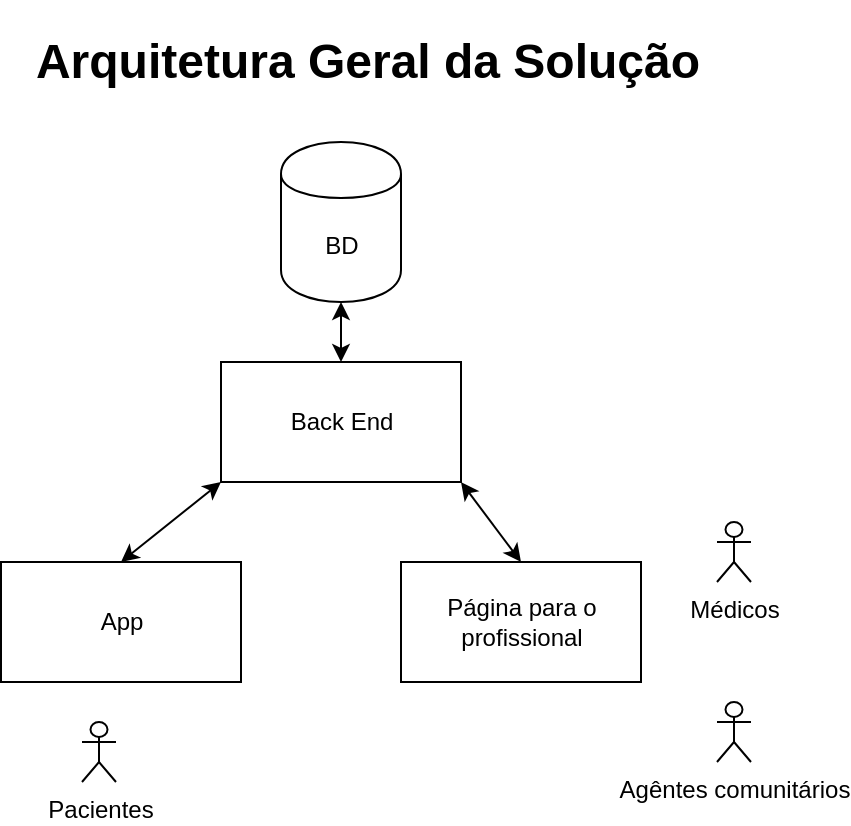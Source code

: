 <mxfile version="12.6.5" type="device" pages="5"><diagram id="qaNZtB8hehOzcDAfxgiG" name="Arquitetura geral"><mxGraphModel dx="1186" dy="1849" grid="1" gridSize="10" guides="1" tooltips="1" connect="1" arrows="1" fold="1" page="1" pageScale="1" pageWidth="827" pageHeight="1169" math="0" shadow="0"><root><mxCell id="0"/><mxCell id="1" parent="0"/><mxCell id="4RgJW5T_odvc2eoYFoMm-1" value="App" style="rounded=0;whiteSpace=wrap;html=1;" parent="1" vertex="1"><mxGeometry x="222.5" y="-880" width="120" height="60" as="geometry"/></mxCell><mxCell id="4RgJW5T_odvc2eoYFoMm-2" value="Back End" style="rounded=0;whiteSpace=wrap;html=1;" parent="1" vertex="1"><mxGeometry x="332.5" y="-980" width="120" height="60" as="geometry"/></mxCell><mxCell id="4RgJW5T_odvc2eoYFoMm-3" value="Página para o profissional" style="rounded=0;whiteSpace=wrap;html=1;" parent="1" vertex="1"><mxGeometry x="422.5" y="-880" width="120" height="60" as="geometry"/></mxCell><mxCell id="4RgJW5T_odvc2eoYFoMm-5" value="BD" style="shape=cylinder;whiteSpace=wrap;html=1;boundedLbl=1;backgroundOutline=1;" parent="1" vertex="1"><mxGeometry x="362.5" y="-1090" width="60" height="80" as="geometry"/></mxCell><mxCell id="4RgJW5T_odvc2eoYFoMm-6" value="" style="endArrow=classic;startArrow=classic;html=1;exitX=0.5;exitY=0;exitDx=0;exitDy=0;entryX=0;entryY=1;entryDx=0;entryDy=0;" parent="1" source="4RgJW5T_odvc2eoYFoMm-1" target="4RgJW5T_odvc2eoYFoMm-2" edge="1"><mxGeometry width="50" height="50" relative="1" as="geometry"><mxPoint x="312.5" y="-870" as="sourcePoint"/><mxPoint x="362.5" y="-920" as="targetPoint"/></mxGeometry></mxCell><mxCell id="4RgJW5T_odvc2eoYFoMm-7" value="" style="endArrow=classic;startArrow=classic;html=1;exitX=1;exitY=1;exitDx=0;exitDy=0;entryX=0.5;entryY=0;entryDx=0;entryDy=0;" parent="1" source="4RgJW5T_odvc2eoYFoMm-2" target="4RgJW5T_odvc2eoYFoMm-3" edge="1"><mxGeometry width="50" height="50" relative="1" as="geometry"><mxPoint x="502.5" y="-890" as="sourcePoint"/><mxPoint x="552.5" y="-940" as="targetPoint"/></mxGeometry></mxCell><mxCell id="4RgJW5T_odvc2eoYFoMm-8" value="" style="endArrow=classic;startArrow=classic;html=1;entryX=0.5;entryY=1;entryDx=0;entryDy=0;exitX=0.5;exitY=0;exitDx=0;exitDy=0;" parent="1" source="4RgJW5T_odvc2eoYFoMm-2" target="4RgJW5T_odvc2eoYFoMm-5" edge="1"><mxGeometry width="50" height="50" relative="1" as="geometry"><mxPoint x="272.5" y="-980" as="sourcePoint"/><mxPoint x="322.5" y="-1030" as="targetPoint"/></mxGeometry></mxCell><mxCell id="4RgJW5T_odvc2eoYFoMm-9" value="&lt;h1&gt;Arquitetura Geral da Solução&lt;/h1&gt;" style="text;html=1;strokeColor=none;fillColor=none;align=center;verticalAlign=middle;whiteSpace=wrap;rounded=0;" parent="1" vertex="1"><mxGeometry x="230.5" y="-1140" width="350" height="20" as="geometry"/></mxCell><mxCell id="Xud-455Ee1AgRQv5LhMq-1" value="Pacientes" style="shape=umlActor;verticalLabelPosition=bottom;labelBackgroundColor=#ffffff;verticalAlign=top;html=1;outlineConnect=0;" parent="1" vertex="1"><mxGeometry x="263" y="-800" width="17" height="30" as="geometry"/></mxCell><mxCell id="Xud-455Ee1AgRQv5LhMq-2" value="Médicos" style="shape=umlActor;verticalLabelPosition=bottom;labelBackgroundColor=#ffffff;verticalAlign=top;html=1;outlineConnect=0;" parent="1" vertex="1"><mxGeometry x="580.5" y="-900" width="17" height="30" as="geometry"/></mxCell><mxCell id="Xud-455Ee1AgRQv5LhMq-3" value="Agêntes comunitários" style="shape=umlActor;verticalLabelPosition=bottom;labelBackgroundColor=#ffffff;verticalAlign=top;html=1;outlineConnect=0;" parent="1" vertex="1"><mxGeometry x="580.5" y="-810" width="17" height="30" as="geometry"/></mxCell></root></mxGraphModel></diagram><diagram id="oDzjetGP3NjsV-rKWIDh" name="Aplicativo"><mxGraphModel dx="1186" dy="1849" grid="1" gridSize="10" guides="1" tooltips="1" connect="1" arrows="1" fold="1" page="1" pageScale="1" pageWidth="827" pageHeight="1169" math="0" shadow="0"><root><mxCell id="UVnY3YTlxiIPXA3kK6L--0"/><mxCell id="UVnY3YTlxiIPXA3kK6L--1" parent="UVnY3YTlxiIPXA3kK6L--0"/><mxCell id="IRtKagpQWkolIu6cH3LU-0" value="&lt;h1&gt;Aplicativo&lt;/h1&gt;" style="text;html=1;strokeColor=none;fillColor=none;align=center;verticalAlign=middle;whiteSpace=wrap;rounded=0;" parent="UVnY3YTlxiIPXA3kK6L--1" vertex="1"><mxGeometry x="272.5" y="-1140" width="200" height="20" as="geometry"/></mxCell><mxCell id="IRtKagpQWkolIu6cH3LU-1" value="Realizar o cadastro &lt;br&gt;das Casas ( Endereço)&amp;nbsp;" style="rounded=0;whiteSpace=wrap;html=1;" parent="UVnY3YTlxiIPXA3kK6L--1" vertex="1"><mxGeometry x="190" y="-1102" width="110" height="100" as="geometry"/></mxCell><mxCell id="IRtKagpQWkolIu6cH3LU-2" value="Cadastro de pessoas por casa" style="whiteSpace=wrap;html=1;aspect=fixed;" parent="UVnY3YTlxiIPXA3kK6L--1" vertex="1"><mxGeometry x="342.5" y="-1102" width="100" height="100" as="geometry"/></mxCell><mxCell id="IRtKagpQWkolIu6cH3LU-3" value="Cadastrar o Exame por cada Pessoa" style="whiteSpace=wrap;html=1;aspect=fixed;" parent="UVnY3YTlxiIPXA3kK6L--1" vertex="1"><mxGeometry x="470" y="-1102" width="100" height="100" as="geometry"/></mxCell><mxCell id="IRtKagpQWkolIu6cH3LU-4" value="Exame de Oximetria" style="rounded=0;whiteSpace=wrap;html=1;" parent="UVnY3YTlxiIPXA3kK6L--1" vertex="1"><mxGeometry x="555" y="-932" width="70" height="80" as="geometry"/></mxCell><mxCell id="IRtKagpQWkolIu6cH3LU-5" value="" style="endArrow=classic;startArrow=classic;html=1;entryX=0.5;entryY=1;entryDx=0;entryDy=0;exitX=0.5;exitY=0;exitDx=0;exitDy=0;" parent="UVnY3YTlxiIPXA3kK6L--1" source="IRtKagpQWkolIu6cH3LU-4" target="IRtKagpQWkolIu6cH3LU-3" edge="1"><mxGeometry width="50" height="50" relative="1" as="geometry"><mxPoint x="485" y="-932" as="sourcePoint"/><mxPoint x="535" y="-982" as="targetPoint"/></mxGeometry></mxCell><mxCell id="IRtKagpQWkolIu6cH3LU-6" value="Inserção dos dados térmicos e Anamnese" style="whiteSpace=wrap;html=1;aspect=fixed;" parent="UVnY3YTlxiIPXA3kK6L--1" vertex="1"><mxGeometry x="408.75" y="-932" width="80" height="80" as="geometry"/></mxCell><mxCell id="IRtKagpQWkolIu6cH3LU-7" value="" style="endArrow=classic;startArrow=classic;html=1;entryX=0.5;entryY=1;entryDx=0;entryDy=0;exitX=0.5;exitY=0;exitDx=0;exitDy=0;" parent="UVnY3YTlxiIPXA3kK6L--1" source="IRtKagpQWkolIu6cH3LU-6" target="IRtKagpQWkolIu6cH3LU-3" edge="1"><mxGeometry width="50" height="50" relative="1" as="geometry"><mxPoint x="475" y="-932" as="sourcePoint"/><mxPoint x="525" y="-982" as="targetPoint"/></mxGeometry></mxCell></root></mxGraphModel></diagram><diagram id="JD9NyaOeqYIlpYLVtr34" name="Dashboard"><mxGraphModel dx="1186" dy="1849" grid="1" gridSize="10" guides="1" tooltips="1" connect="1" arrows="1" fold="1" page="1" pageScale="1" pageWidth="827" pageHeight="1169" math="0" shadow="0"><root><mxCell id="TzFh-9svOfa3DABFII-H-0"/><mxCell id="TzFh-9svOfa3DABFII-H-1" parent="TzFh-9svOfa3DABFII-H-0"/><mxCell id="W5PH7kbyc4OeC-h4fmkH-0" value="&lt;h1&gt;Dashboard&lt;/h1&gt;" style="text;html=1;strokeColor=none;fillColor=none;align=center;verticalAlign=middle;whiteSpace=wrap;rounded=0;" vertex="1" parent="TzFh-9svOfa3DABFII-H-1"><mxGeometry x="230.5" y="-1140" width="350" height="20" as="geometry"/></mxCell><mxCell id="_U41eosfke64OrBrhEqa-0" value="Exibição das casas, com seus respectivos moradores" style="rounded=0;whiteSpace=wrap;html=1;" vertex="1" parent="TzFh-9svOfa3DABFII-H-1"><mxGeometry x="170" y="-1070" width="120" height="60" as="geometry"/></mxCell><mxCell id="_U41eosfke64OrBrhEqa-1" value="Exibição dos sintomas e medições realizadas pelas pacientes" style="rounded=0;whiteSpace=wrap;html=1;" vertex="1" parent="TzFh-9svOfa3DABFII-H-1"><mxGeometry x="340" y="-1070" width="120" height="60" as="geometry"/></mxCell><mxCell id="_U41eosfke64OrBrhEqa-2" value="Informações de áreas com pessoas com sintomas de Covid-19" style="rounded=0;whiteSpace=wrap;html=1;" vertex="1" parent="TzFh-9svOfa3DABFII-H-1"><mxGeometry x="510" y="-1070" width="120" height="60" as="geometry"/></mxCell></root></mxGraphModel></diagram><diagram id="njDTjqIG3NfKtdwITyUY" name="Backend"><mxGraphModel dx="1186" dy="680" grid="1" gridSize="10" guides="1" tooltips="1" connect="1" arrows="1" fold="1" page="1" pageScale="1" pageWidth="827" pageHeight="1169" math="0" shadow="0"><root><mxCell id="u1yfn1orlFVg6O_sU3Uf-0"/><mxCell id="u1yfn1orlFVg6O_sU3Uf-1" parent="u1yfn1orlFVg6O_sU3Uf-0"/><mxCell id="31Ns_3JMJ5kFbAFt4SVp-0" value="&lt;h1&gt;Backend (API)&lt;/h1&gt;" style="text;html=1;strokeColor=none;fillColor=none;align=center;verticalAlign=middle;whiteSpace=wrap;rounded=0;" parent="u1yfn1orlFVg6O_sU3Uf-1" vertex="1"><mxGeometry x="292.5" y="40" width="200" height="20" as="geometry"/></mxCell><mxCell id="31Ns_3JMJ5kFbAFt4SVp-1" value="API com os Endpoints que o App irá consumir" style="whiteSpace=wrap;html=1;aspect=fixed;" parent="u1yfn1orlFVg6O_sU3Uf-1" vertex="1"><mxGeometry x="140" y="100" width="100" height="100" as="geometry"/></mxCell><mxCell id="31Ns_3JMJ5kFbAFt4SVp-2" value="Armazenamento de Dados" style="rounded=0;whiteSpace=wrap;html=1;" parent="u1yfn1orlFVg6O_sU3Uf-1" vertex="1"><mxGeometry x="530" y="100" width="130" height="80" as="geometry"/></mxCell><mxCell id="31Ns_3JMJ5kFbAFt4SVp-3" value="Regras com as relações dos pacientes, criação dos exames e ajustes" style="rounded=0;whiteSpace=wrap;html=1;" parent="u1yfn1orlFVg6O_sU3Uf-1" vertex="1"><mxGeometry x="300" y="110" width="180" height="70" as="geometry"/></mxCell><mxCell id="nnoyy0cmhvP5H8c28aYG-0" value="Cruzamento de informações, para georreferenciamento de sintomas" style="rounded=0;whiteSpace=wrap;html=1;" parent="u1yfn1orlFVg6O_sU3Uf-1" vertex="1"><mxGeometry x="322.5" y="230" width="140" height="80" as="geometry"/></mxCell><mxCell id="nnoyy0cmhvP5H8c28aYG-1" value="Análise de possíveis casos com Covid-19 e outras doenças" style="rounded=0;whiteSpace=wrap;html=1;" parent="u1yfn1orlFVg6O_sU3Uf-1" vertex="1"><mxGeometry x="325.5" y="350" width="137" height="80" as="geometry"/></mxCell></root></mxGraphModel></diagram><diagram id="NeATbJAbA02XOuCpRxad" name="Banco de Dados"><mxGraphModel dx="1186" dy="1849" grid="1" gridSize="10" guides="1" tooltips="1" connect="1" arrows="1" fold="1" page="1" pageScale="1" pageWidth="827" pageHeight="1169" math="0" shadow="0"><root><mxCell id="ikJsDNfsHbCL0MdzY3qE-0"/><mxCell id="ikJsDNfsHbCL0MdzY3qE-1" parent="ikJsDNfsHbCL0MdzY3qE-0"/><mxCell id="lz1GR6OsmQfUI7jV_izH-0" value="&lt;h1&gt;BD&lt;/h1&gt;" style="text;html=1;strokeColor=none;fillColor=none;align=center;verticalAlign=middle;whiteSpace=wrap;rounded=0;" parent="ikJsDNfsHbCL0MdzY3qE-1" vertex="1"><mxGeometry x="270" y="-1110" width="200" height="20" as="geometry"/></mxCell><mxCell id="lz1GR6OsmQfUI7jV_izH-1" value="Relacionamento das tabelas" style="whiteSpace=wrap;html=1;aspect=fixed;" parent="ikJsDNfsHbCL0MdzY3qE-1" vertex="1"><mxGeometry x="390" y="-1077.5" width="117.5" height="117.5" as="geometry"/></mxCell><mxCell id="lz1GR6OsmQfUI7jV_izH-2" value="Tabelas" style="whiteSpace=wrap;html=1;aspect=fixed;" parent="ikJsDNfsHbCL0MdzY3qE-1" vertex="1"><mxGeometry x="222.5" y="-1073.75" width="110" height="110" as="geometry"/></mxCell></root></mxGraphModel></diagram></mxfile>